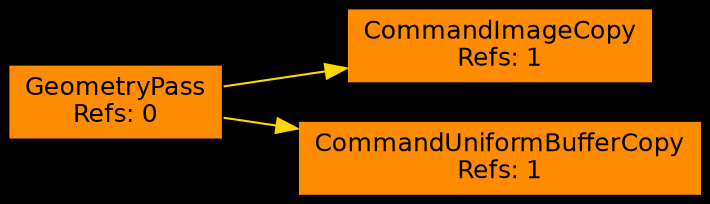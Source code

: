 digraph framegraph 
{
rankdir = LR
bgcolor = black

node [shape=rectangle, fontname="helvetica", fontsize=12]

"CommandImageCopy" [label="CommandImageCopy\nRefs: 1", style=filled, fillcolor=darkorange]

"CommandUniformBufferCopy" [label="CommandUniformBufferCopy\nRefs: 1", style=filled, fillcolor=darkorange]

"GeometryPass" [label="GeometryPass\nRefs: 0", style=filled, fillcolor=darkorange]

"GeometryPass" -> { "CommandImageCopy" "CommandUniformBufferCopy" } [color=gold]

}